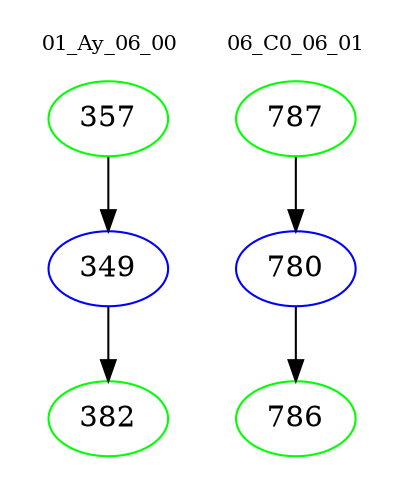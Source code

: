 digraph{
subgraph cluster_0 {
color = white
label = "01_Ay_06_00";
fontsize=10;
T0_357 [label="357", color="green"]
T0_357 -> T0_349 [color="black"]
T0_349 [label="349", color="blue"]
T0_349 -> T0_382 [color="black"]
T0_382 [label="382", color="green"]
}
subgraph cluster_1 {
color = white
label = "06_C0_06_01";
fontsize=10;
T1_787 [label="787", color="green"]
T1_787 -> T1_780 [color="black"]
T1_780 [label="780", color="blue"]
T1_780 -> T1_786 [color="black"]
T1_786 [label="786", color="green"]
}
}
